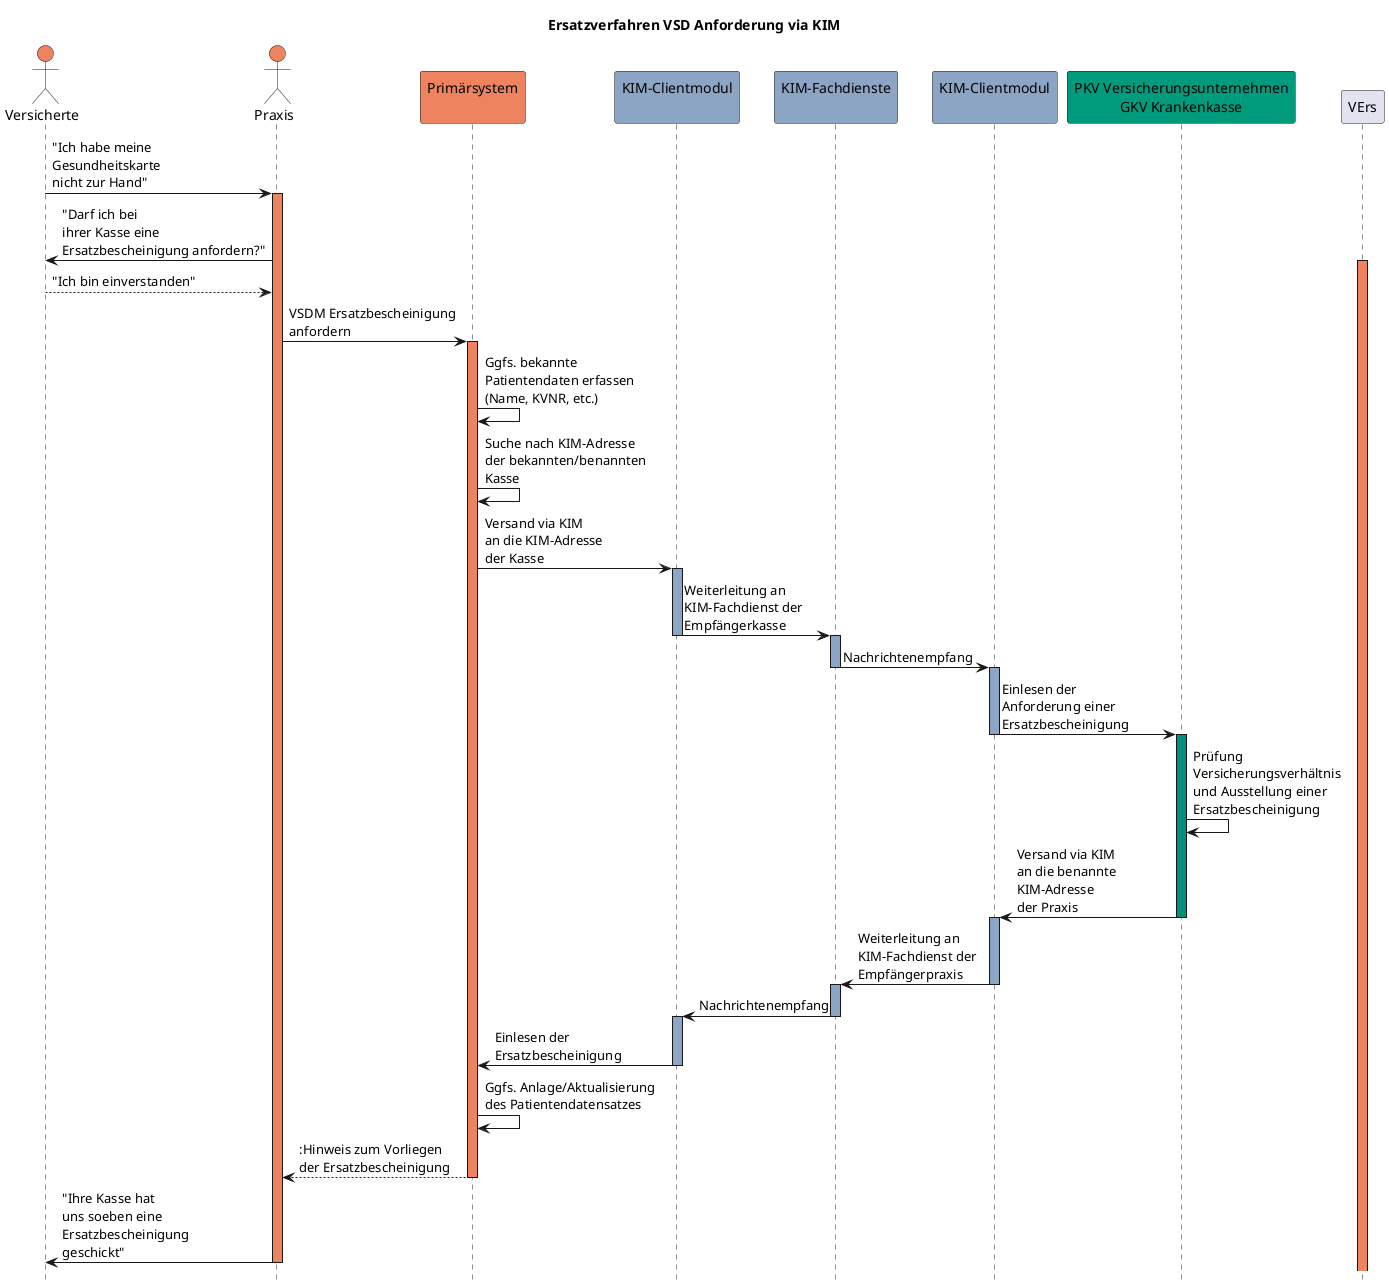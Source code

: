 @startuml gkv_ersatzverfahren
hide footbox
title Ersatzverfahren VSD Anforderung via KIM
actor Vers as "Versicherte" #ee8360
actor LE as "Praxis" #ee8360
participant PVS as "Primärsystem\n" #ee8360
participant KIMCM1 as "KIM-Clientmodul\n" #8da5c4
participant KIMFD as "KIM-Fachdienste\n" #8da5c4
participant KIMCM2 as "KIM-Clientmodul\n" #8da5c4
participant Kasse as "PKV Versicherungsunternehmen\nGKV Krankenkasse" #009a7c

Vers -> LE: "Ich habe meine\nGesundheitskarte\nnicht zur Hand"
activate LE #ee8360
LE -> Vers: "Darf ich bei \nihrer Kasse eine \nErsatzbescheinigung anfordern?"
activate VErs #ee8360
Vers --> LE: "Ich bin einverstanden"
deactivate Vers
LE -> PVS: VSDM Ersatzbescheinigung\nanfordern
activate PVS #ee8360
PVS -> PVS: Ggfs. bekannte\nPatientendaten erfassen\n(Name, KVNR, etc.)
PVS -> PVS: Suche nach KIM-Adresse\nder bekannten/benannten\nKasse
PVS -> KIMCM1: Versand via KIM\nan die KIM-Adresse\nder Kasse
activate KIMCM1 #8da5c4
KIMCM1 -> KIMFD: Weiterleitung an\nKIM-Fachdienst der\nEmpfängerkasse
deactivate KIMCM1
activate KIMFD #8da5c4
KIMFD -> KIMCM2: Nachrichtenempfang
deactivate KIMFD
activate KIMCM2 #8da5c4
KIMCM2 -> Kasse: Einlesen der\nAnforderung einer\nErsatzbescheinigung
deactivate KIMCM2
activate Kasse #00907c
Kasse -> Kasse: Prüfung\nVersicherungsverhältnis\nund Ausstellung einer\nErsatzbescheinigung
Kasse -> KIMCM2: Versand via KIM\nan die benannte\nKIM-Adresse\nder Praxis
deactivate Kasse
activate KIMCM2 #8da5c4
KIMCM2 -> KIMFD: Weiterleitung an\nKIM-Fachdienst der\nEmpfängerpraxis
deactivate KIMCM2
activate KIMFD #8da5c4
KIMFD -> KIMCM1: Nachrichtenempfang
deactivate KIMFD
activate KIMCM1 #8da5c4
KIMCM1 -> PVS: Einlesen der\nErsatzbescheinigung
deactivate KIMCM1
PVS -> PVS: Ggfs. Anlage/Aktualisierung\ndes Patientendatensatzes
PVS --> LE: :Hinweis zum Vorliegen\nder Ersatzbescheinigung
deactivate PVS
LE -> Vers: "Ihre Kasse hat\nuns soeben eine\nErsatzbescheinigung\ngeschickt"
deactivate LE
@enduml